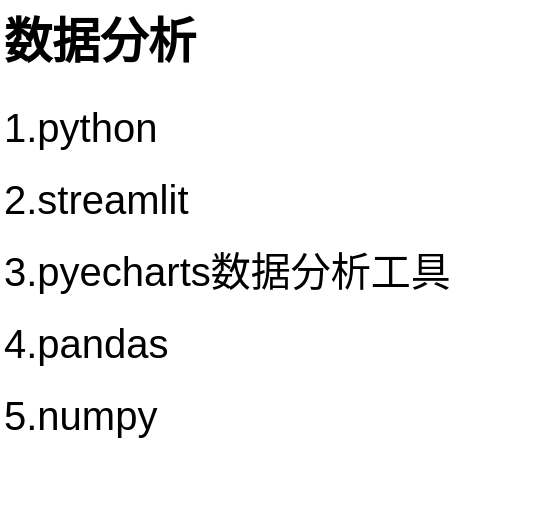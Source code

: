 <mxfile version="25.0.3">
  <diagram name="第 1 页" id="C-aNHfddCwrxHCV6Lvnv">
    <mxGraphModel dx="1028" dy="559" grid="1" gridSize="10" guides="1" tooltips="1" connect="1" arrows="1" fold="1" page="1" pageScale="1" pageWidth="2336" pageHeight="1654" math="0" shadow="0">
      <root>
        <mxCell id="0" />
        <mxCell id="1" parent="0" />
        <mxCell id="E9SLCWFWFsrP_VPrdG-r-20" value="&lt;h1 style=&quot;margin-top: 0px;&quot;&gt;数据分析&lt;/h1&gt;&lt;p&gt;&lt;font style=&quot;font-size: 20px;&quot;&gt;1.python&lt;/font&gt;&lt;/p&gt;&lt;p&gt;&lt;font style=&quot;font-size: 20px;&quot;&gt;2.streamlit&lt;/font&gt;&lt;/p&gt;&lt;p&gt;&lt;font style=&quot;font-size: 20px;&quot;&gt;3.pyecharts数据分析工具&lt;/font&gt;&lt;/p&gt;&lt;p&gt;&lt;font style=&quot;font-size: 20px;&quot;&gt;4.pandas&lt;/font&gt;&lt;/p&gt;&lt;p&gt;&lt;font style=&quot;font-size: 20px;&quot;&gt;5.numpy&lt;/font&gt;&lt;/p&gt;" style="text;html=1;whiteSpace=wrap;overflow=hidden;rounded=0;" vertex="1" parent="1">
          <mxGeometry x="50" y="40" width="270" height="250" as="geometry" />
        </mxCell>
      </root>
    </mxGraphModel>
  </diagram>
</mxfile>
